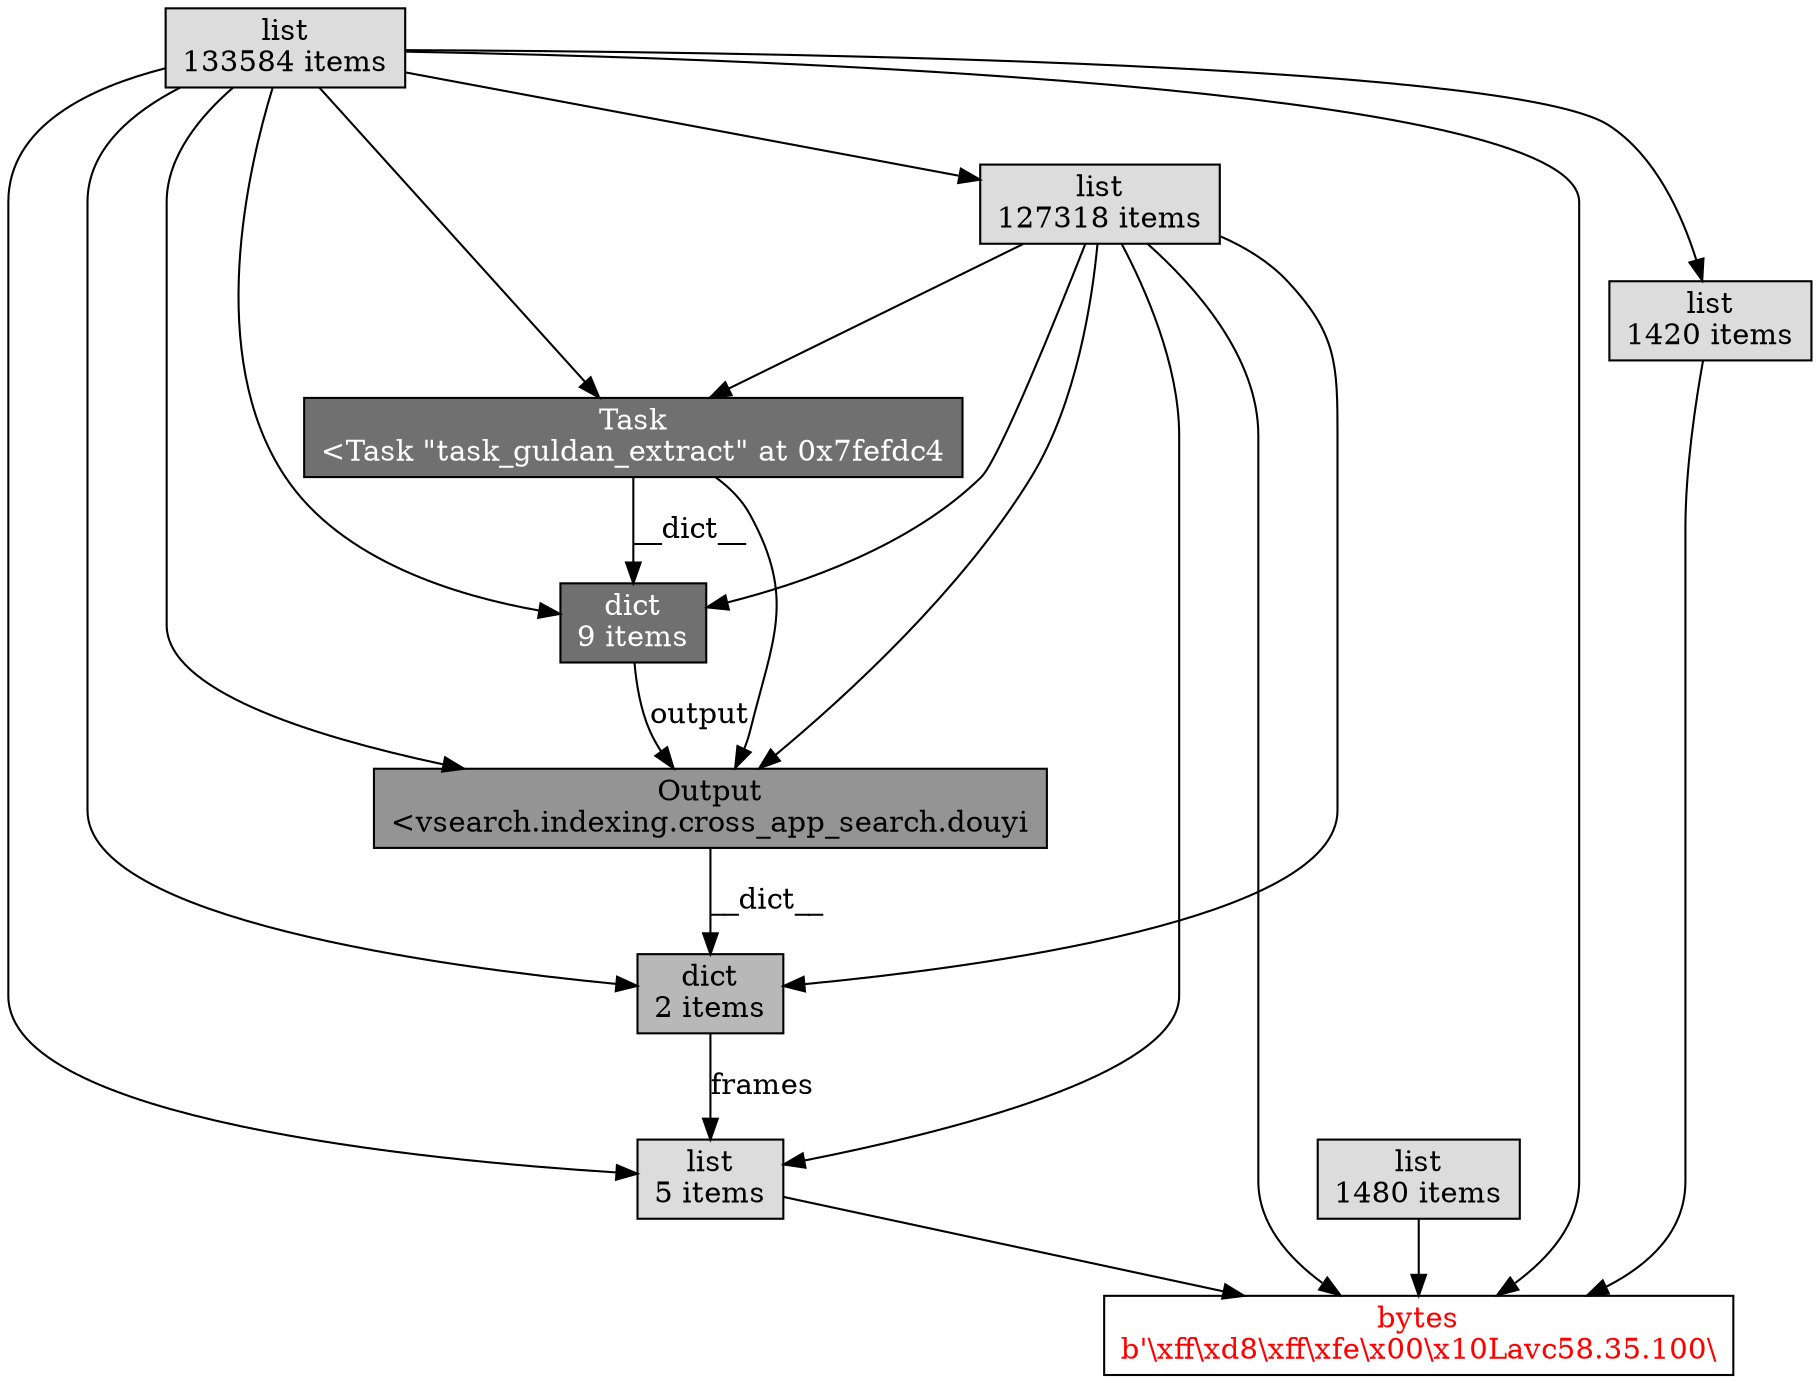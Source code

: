digraph ObjectGraph {
  node[shape=box, style=filled, fillcolor=white];
  o53588992[fontcolor=red];
  o53588992[label="bytes\nb'\\xff\\xd8\\xff\\xfe\\x00\\x10Lavc58.35.100\\"];
  o53588992[fillcolor="0,0,1"];
  o140668151182752 -> o53588992;
  o140668126173296 -> o53588992;
  o140666405028800 -> o53588992;
  o140666406280320 -> o53588992;
  o140668126774128 -> o53588992;
  o140668151182752[label="list\n5 items"];
  o140668151182752[fillcolor="0,0,0.86"];
  o140668151328112 -> o140668151182752 [label="frames",weight=2];
  o140668126173296 -> o140668151182752;
  o140668126774128 -> o140668151182752;
  o140668126173296[label="list\n133584 items"];
  o140668126173296[fillcolor="0,0,0.86"];
  o140666405028800[label="list\n1480 items"];
  o140666405028800[fillcolor="0,0,0.86"];
  o140666406280320[label="list\n1420 items"];
  o140666406280320[fillcolor="0,0,0.86"];
  o140668126173296 -> o140666406280320;
  o140668126774128[label="list\n127318 items"];
  o140668126774128[fillcolor="0,0,0.86"];
  o140668126173296 -> o140668126774128;
  o140668151328112[label="dict\n2 items"];
  o140668151328112[fillcolor="0,0,0.72"];
  o140668174365904 -> o140668151328112 [label="__dict__",weight=10];
  o140668126173296 -> o140668151328112;
  o140668126774128 -> o140668151328112;
  o140668174365904[label="Output\n<vsearch.indexing.cross_app_search.douyi"];
  o140668174365904[fillcolor="0,0,0.58"];
  o140668169320208 -> o140668174365904;
  o140668169719968 -> o140668174365904 [label="output",weight=2];
  o140668126173296 -> o140668174365904;
  o140668126774128 -> o140668174365904;
  o140668169320208[label="Task\n<Task \"task_guldan_extract\" at 0x7fefdc4"];
  o140668169320208[fillcolor="0,0,0.44"];
  o140668169320208[fontcolor=white];
  o140668126173296 -> o140668169320208;
  o140668126774128 -> o140668169320208;
  o140668169719968[label="dict\n9 items"];
  o140668169719968[fillcolor="0,0,0.44"];
  o140668169719968[fontcolor=white];
  o140668169320208 -> o140668169719968 [label="__dict__",weight=10];
  o140668126173296 -> o140668169719968;
  o140668126774128 -> o140668169719968;
}
